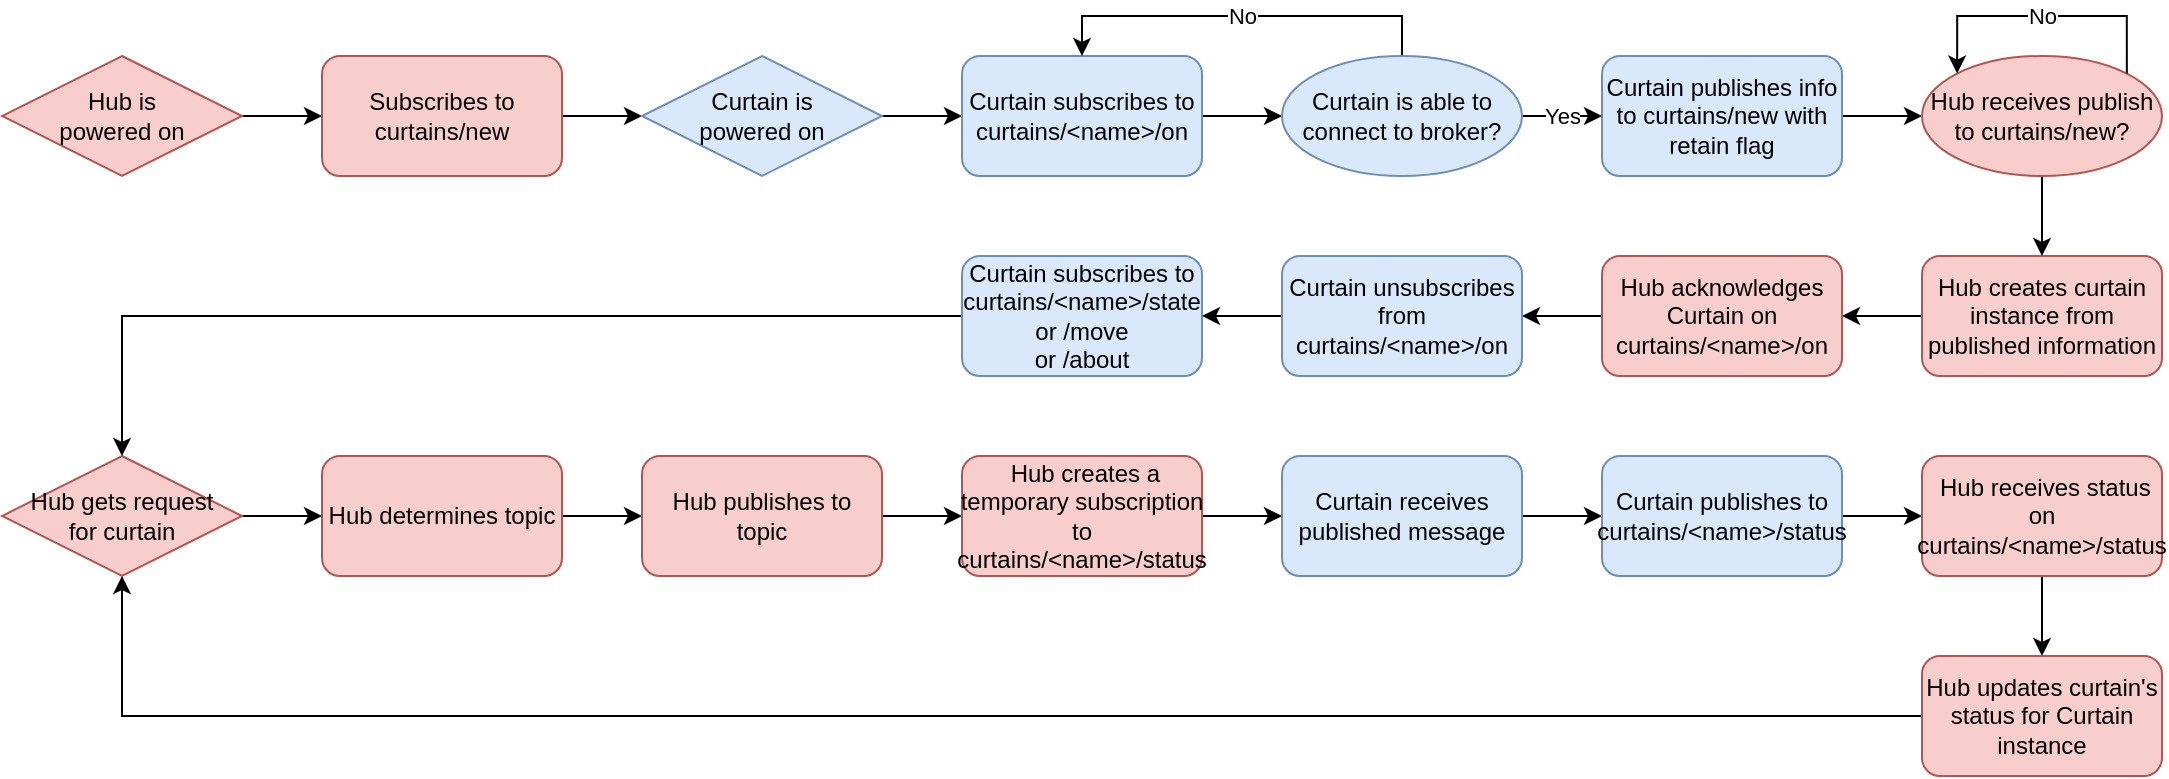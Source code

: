 <mxfile version="21.1.2" type="device">
  <diagram name="Page-1" id="57gWolXwOuoM-JA8aoAo">
    <mxGraphModel dx="1193" dy="843" grid="1" gridSize="10" guides="1" tooltips="1" connect="1" arrows="1" fold="1" page="1" pageScale="1" pageWidth="1100" pageHeight="850" math="0" shadow="0">
      <root>
        <mxCell id="0" />
        <mxCell id="1" parent="0" />
        <mxCell id="33YIE1QMlLKucIsV87hc-16" style="edgeStyle=orthogonalEdgeStyle;rounded=0;orthogonalLoop=1;jettySize=auto;html=1;exitX=1;exitY=0.5;exitDx=0;exitDy=0;entryX=0;entryY=0.5;entryDx=0;entryDy=0;" edge="1" parent="1" source="33YIE1QMlLKucIsV87hc-3" target="33YIE1QMlLKucIsV87hc-14">
          <mxGeometry relative="1" as="geometry" />
        </mxCell>
        <mxCell id="33YIE1QMlLKucIsV87hc-3" value="Subscribes to curtains/new" style="rounded=1;whiteSpace=wrap;html=1;fillColor=#f8cecc;strokeColor=#b85450;" vertex="1" parent="1">
          <mxGeometry x="170" y="140" width="120" height="60" as="geometry" />
        </mxCell>
        <mxCell id="33YIE1QMlLKucIsV87hc-39" style="edgeStyle=orthogonalEdgeStyle;rounded=0;orthogonalLoop=1;jettySize=auto;html=1;exitX=1;exitY=0.5;exitDx=0;exitDy=0;entryX=0;entryY=0.5;entryDx=0;entryDy=0;" edge="1" parent="1" source="33YIE1QMlLKucIsV87hc-5" target="33YIE1QMlLKucIsV87hc-32">
          <mxGeometry relative="1" as="geometry" />
        </mxCell>
        <mxCell id="33YIE1QMlLKucIsV87hc-5" value="Curtain publishes info to curtains/new with retain flag" style="rounded=1;whiteSpace=wrap;html=1;fillColor=#dae8fc;strokeColor=#6c8ebf;" vertex="1" parent="1">
          <mxGeometry x="810" y="140" width="120" height="60" as="geometry" />
        </mxCell>
        <mxCell id="33YIE1QMlLKucIsV87hc-55" style="edgeStyle=orthogonalEdgeStyle;rounded=0;orthogonalLoop=1;jettySize=auto;html=1;exitX=1;exitY=0.5;exitDx=0;exitDy=0;entryX=0;entryY=0.5;entryDx=0;entryDy=0;" edge="1" parent="1" source="33YIE1QMlLKucIsV87hc-10" target="33YIE1QMlLKucIsV87hc-21">
          <mxGeometry relative="1" as="geometry" />
        </mxCell>
        <mxCell id="33YIE1QMlLKucIsV87hc-10" value="Hub determines topic" style="rounded=1;whiteSpace=wrap;html=1;fillColor=#f8cecc;strokeColor=#b85450;" vertex="1" parent="1">
          <mxGeometry x="170" y="340" width="120" height="60" as="geometry" />
        </mxCell>
        <mxCell id="33YIE1QMlLKucIsV87hc-54" style="edgeStyle=orthogonalEdgeStyle;rounded=0;orthogonalLoop=1;jettySize=auto;html=1;exitX=1;exitY=0.5;exitDx=0;exitDy=0;entryX=0;entryY=0.5;entryDx=0;entryDy=0;" edge="1" parent="1" source="33YIE1QMlLKucIsV87hc-12" target="33YIE1QMlLKucIsV87hc-10">
          <mxGeometry relative="1" as="geometry" />
        </mxCell>
        <mxCell id="33YIE1QMlLKucIsV87hc-12" value="Hub gets request&lt;br&gt;for curtain" style="rhombus;whiteSpace=wrap;html=1;fillColor=#f8cecc;strokeColor=#b85450;" vertex="1" parent="1">
          <mxGeometry x="10" y="340" width="120" height="60" as="geometry" />
        </mxCell>
        <mxCell id="33YIE1QMlLKucIsV87hc-15" style="edgeStyle=orthogonalEdgeStyle;rounded=0;orthogonalLoop=1;jettySize=auto;html=1;exitX=1;exitY=0.5;exitDx=0;exitDy=0;entryX=0;entryY=0.5;entryDx=0;entryDy=0;" edge="1" parent="1" source="33YIE1QMlLKucIsV87hc-13" target="33YIE1QMlLKucIsV87hc-3">
          <mxGeometry relative="1" as="geometry" />
        </mxCell>
        <mxCell id="33YIE1QMlLKucIsV87hc-13" value="Hub is &lt;br&gt;powered on" style="rhombus;whiteSpace=wrap;html=1;fillColor=#f8cecc;strokeColor=#b85450;" vertex="1" parent="1">
          <mxGeometry x="10" y="140" width="120" height="60" as="geometry" />
        </mxCell>
        <mxCell id="33YIE1QMlLKucIsV87hc-38" style="edgeStyle=orthogonalEdgeStyle;rounded=0;orthogonalLoop=1;jettySize=auto;html=1;exitX=1;exitY=0.5;exitDx=0;exitDy=0;entryX=0;entryY=0.5;entryDx=0;entryDy=0;" edge="1" parent="1" source="33YIE1QMlLKucIsV87hc-14" target="33YIE1QMlLKucIsV87hc-28">
          <mxGeometry relative="1" as="geometry" />
        </mxCell>
        <mxCell id="33YIE1QMlLKucIsV87hc-14" value="Curtain is&lt;br&gt;powered on" style="rhombus;whiteSpace=wrap;html=1;fillColor=#dae8fc;strokeColor=#6c8ebf;" vertex="1" parent="1">
          <mxGeometry x="330" y="140" width="120" height="60" as="geometry" />
        </mxCell>
        <mxCell id="33YIE1QMlLKucIsV87hc-56" style="edgeStyle=orthogonalEdgeStyle;rounded=0;orthogonalLoop=1;jettySize=auto;html=1;exitX=1;exitY=0.5;exitDx=0;exitDy=0;entryX=0;entryY=0.5;entryDx=0;entryDy=0;" edge="1" parent="1" source="33YIE1QMlLKucIsV87hc-21" target="33YIE1QMlLKucIsV87hc-46">
          <mxGeometry relative="1" as="geometry" />
        </mxCell>
        <mxCell id="33YIE1QMlLKucIsV87hc-21" value="Hub publishes to topic" style="rounded=1;whiteSpace=wrap;html=1;fillColor=#f8cecc;strokeColor=#b85450;" vertex="1" parent="1">
          <mxGeometry x="330" y="340" width="120" height="60" as="geometry" />
        </mxCell>
        <mxCell id="33YIE1QMlLKucIsV87hc-58" style="edgeStyle=orthogonalEdgeStyle;rounded=0;orthogonalLoop=1;jettySize=auto;html=1;exitX=1;exitY=0.5;exitDx=0;exitDy=0;entryX=0;entryY=0.5;entryDx=0;entryDy=0;" edge="1" parent="1" source="33YIE1QMlLKucIsV87hc-23" target="33YIE1QMlLKucIsV87hc-47">
          <mxGeometry relative="1" as="geometry" />
        </mxCell>
        <mxCell id="33YIE1QMlLKucIsV87hc-23" value="Curtain receives published message" style="rounded=1;whiteSpace=wrap;html=1;fillColor=#dae8fc;strokeColor=#6c8ebf;" vertex="1" parent="1">
          <mxGeometry x="650" y="340" width="120" height="60" as="geometry" />
        </mxCell>
        <mxCell id="33YIE1QMlLKucIsV87hc-51" style="edgeStyle=orthogonalEdgeStyle;rounded=0;orthogonalLoop=1;jettySize=auto;html=1;exitX=0;exitY=0.5;exitDx=0;exitDy=0;entryX=1;entryY=0.5;entryDx=0;entryDy=0;" edge="1" parent="1" source="33YIE1QMlLKucIsV87hc-25" target="33YIE1QMlLKucIsV87hc-27">
          <mxGeometry relative="1" as="geometry" />
        </mxCell>
        <mxCell id="33YIE1QMlLKucIsV87hc-25" value="Hub creates curtain instance from published information" style="rounded=1;whiteSpace=wrap;html=1;fillColor=#f8cecc;strokeColor=#b85450;" vertex="1" parent="1">
          <mxGeometry x="970" y="240" width="120" height="60" as="geometry" />
        </mxCell>
        <mxCell id="33YIE1QMlLKucIsV87hc-64" style="edgeStyle=orthogonalEdgeStyle;rounded=0;orthogonalLoop=1;jettySize=auto;html=1;exitX=0;exitY=0.5;exitDx=0;exitDy=0;entryX=1;entryY=0.5;entryDx=0;entryDy=0;" edge="1" parent="1" source="33YIE1QMlLKucIsV87hc-27" target="33YIE1QMlLKucIsV87hc-63">
          <mxGeometry relative="1" as="geometry" />
        </mxCell>
        <mxCell id="33YIE1QMlLKucIsV87hc-27" value="Hub acknowledges Curtain on curtains/&amp;lt;name&amp;gt;/on" style="rounded=1;whiteSpace=wrap;html=1;fillColor=#f8cecc;strokeColor=#b85450;" vertex="1" parent="1">
          <mxGeometry x="810" y="240" width="120" height="60" as="geometry" />
        </mxCell>
        <mxCell id="33YIE1QMlLKucIsV87hc-37" style="edgeStyle=orthogonalEdgeStyle;rounded=0;orthogonalLoop=1;jettySize=auto;html=1;exitX=1;exitY=0.5;exitDx=0;exitDy=0;entryX=0;entryY=0.5;entryDx=0;entryDy=0;" edge="1" parent="1" source="33YIE1QMlLKucIsV87hc-28" target="33YIE1QMlLKucIsV87hc-34">
          <mxGeometry relative="1" as="geometry" />
        </mxCell>
        <mxCell id="33YIE1QMlLKucIsV87hc-28" value="Curtain subscribes to&lt;br&gt;curtains/&amp;lt;name&amp;gt;/on" style="rounded=1;whiteSpace=wrap;html=1;fillColor=#dae8fc;strokeColor=#6c8ebf;" vertex="1" parent="1">
          <mxGeometry x="490" y="140" width="120" height="60" as="geometry" />
        </mxCell>
        <mxCell id="33YIE1QMlLKucIsV87hc-53" style="edgeStyle=orthogonalEdgeStyle;rounded=0;orthogonalLoop=1;jettySize=auto;html=1;exitX=0;exitY=0.5;exitDx=0;exitDy=0;entryX=0.5;entryY=0;entryDx=0;entryDy=0;" edge="1" parent="1" source="33YIE1QMlLKucIsV87hc-30" target="33YIE1QMlLKucIsV87hc-12">
          <mxGeometry relative="1" as="geometry" />
        </mxCell>
        <mxCell id="33YIE1QMlLKucIsV87hc-30" value="Curtain subscribes to curtains/&amp;lt;name&amp;gt;/state&lt;br&gt;or /move&lt;br&gt;or /about" style="rounded=1;whiteSpace=wrap;html=1;fillColor=#dae8fc;strokeColor=#6c8ebf;" vertex="1" parent="1">
          <mxGeometry x="490" y="240" width="120" height="60" as="geometry" />
        </mxCell>
        <mxCell id="33YIE1QMlLKucIsV87hc-50" style="edgeStyle=orthogonalEdgeStyle;rounded=0;orthogonalLoop=1;jettySize=auto;html=1;exitX=0.5;exitY=1;exitDx=0;exitDy=0;entryX=0.5;entryY=0;entryDx=0;entryDy=0;" edge="1" parent="1" source="33YIE1QMlLKucIsV87hc-32" target="33YIE1QMlLKucIsV87hc-25">
          <mxGeometry relative="1" as="geometry" />
        </mxCell>
        <mxCell id="33YIE1QMlLKucIsV87hc-32" value="Hub receives publish to curtains/new?" style="ellipse;whiteSpace=wrap;html=1;fillColor=#f8cecc;strokeColor=#b85450;" vertex="1" parent="1">
          <mxGeometry x="970" y="140" width="120" height="60" as="geometry" />
        </mxCell>
        <mxCell id="33YIE1QMlLKucIsV87hc-35" value="Yes" style="edgeStyle=orthogonalEdgeStyle;rounded=0;orthogonalLoop=1;jettySize=auto;html=1;exitX=1;exitY=0.5;exitDx=0;exitDy=0;entryX=0;entryY=0.5;entryDx=0;entryDy=0;" edge="1" parent="1" source="33YIE1QMlLKucIsV87hc-34" target="33YIE1QMlLKucIsV87hc-5">
          <mxGeometry relative="1" as="geometry" />
        </mxCell>
        <mxCell id="33YIE1QMlLKucIsV87hc-36" value="No" style="edgeStyle=orthogonalEdgeStyle;rounded=0;orthogonalLoop=1;jettySize=auto;html=1;exitX=0.5;exitY=0;exitDx=0;exitDy=0;entryX=0.5;entryY=0;entryDx=0;entryDy=0;" edge="1" parent="1" source="33YIE1QMlLKucIsV87hc-34" target="33YIE1QMlLKucIsV87hc-28">
          <mxGeometry relative="1" as="geometry" />
        </mxCell>
        <mxCell id="33YIE1QMlLKucIsV87hc-34" value="Curtain is able to connect to broker?" style="ellipse;whiteSpace=wrap;html=1;fillColor=#dae8fc;strokeColor=#6c8ebf;" vertex="1" parent="1">
          <mxGeometry x="650" y="140" width="120" height="60" as="geometry" />
        </mxCell>
        <mxCell id="33YIE1QMlLKucIsV87hc-42" value="No" style="edgeStyle=orthogonalEdgeStyle;rounded=0;orthogonalLoop=1;jettySize=auto;html=1;exitX=1;exitY=0;exitDx=0;exitDy=0;entryX=0;entryY=0;entryDx=0;entryDy=0;" edge="1" parent="1" source="33YIE1QMlLKucIsV87hc-32" target="33YIE1QMlLKucIsV87hc-32">
          <mxGeometry relative="1" as="geometry">
            <Array as="points">
              <mxPoint x="1073" y="120" />
              <mxPoint x="987" y="120" />
            </Array>
          </mxGeometry>
        </mxCell>
        <mxCell id="33YIE1QMlLKucIsV87hc-57" style="edgeStyle=orthogonalEdgeStyle;rounded=0;orthogonalLoop=1;jettySize=auto;html=1;exitX=1;exitY=0.5;exitDx=0;exitDy=0;entryX=0;entryY=0.5;entryDx=0;entryDy=0;" edge="1" parent="1" source="33YIE1QMlLKucIsV87hc-46" target="33YIE1QMlLKucIsV87hc-23">
          <mxGeometry relative="1" as="geometry" />
        </mxCell>
        <mxCell id="33YIE1QMlLKucIsV87hc-46" value="&amp;nbsp;Hub creates a temporary subscription to curtains/&amp;lt;name&amp;gt;/status" style="rounded=1;whiteSpace=wrap;html=1;fillColor=#f8cecc;strokeColor=#b85450;" vertex="1" parent="1">
          <mxGeometry x="490" y="340" width="120" height="60" as="geometry" />
        </mxCell>
        <mxCell id="33YIE1QMlLKucIsV87hc-59" style="edgeStyle=orthogonalEdgeStyle;rounded=0;orthogonalLoop=1;jettySize=auto;html=1;exitX=1;exitY=0.5;exitDx=0;exitDy=0;entryX=0;entryY=0.5;entryDx=0;entryDy=0;" edge="1" parent="1" source="33YIE1QMlLKucIsV87hc-47" target="33YIE1QMlLKucIsV87hc-48">
          <mxGeometry relative="1" as="geometry" />
        </mxCell>
        <mxCell id="33YIE1QMlLKucIsV87hc-47" value="Curtain publishes to&lt;br&gt;curtains/&amp;lt;name&amp;gt;/status" style="rounded=1;whiteSpace=wrap;html=1;fillColor=#dae8fc;strokeColor=#6c8ebf;" vertex="1" parent="1">
          <mxGeometry x="810" y="340" width="120" height="60" as="geometry" />
        </mxCell>
        <mxCell id="33YIE1QMlLKucIsV87hc-61" style="edgeStyle=orthogonalEdgeStyle;rounded=0;orthogonalLoop=1;jettySize=auto;html=1;exitX=0.5;exitY=1;exitDx=0;exitDy=0;" edge="1" parent="1" source="33YIE1QMlLKucIsV87hc-48" target="33YIE1QMlLKucIsV87hc-60">
          <mxGeometry relative="1" as="geometry" />
        </mxCell>
        <mxCell id="33YIE1QMlLKucIsV87hc-48" value="&amp;nbsp;Hub receives status on curtains/&amp;lt;name&amp;gt;/status" style="rounded=1;whiteSpace=wrap;html=1;fillColor=#f8cecc;strokeColor=#b85450;" vertex="1" parent="1">
          <mxGeometry x="970" y="340" width="120" height="60" as="geometry" />
        </mxCell>
        <mxCell id="33YIE1QMlLKucIsV87hc-62" style="edgeStyle=orthogonalEdgeStyle;rounded=0;orthogonalLoop=1;jettySize=auto;html=1;exitX=0;exitY=0.5;exitDx=0;exitDy=0;entryX=0.5;entryY=1;entryDx=0;entryDy=0;" edge="1" parent="1" source="33YIE1QMlLKucIsV87hc-60" target="33YIE1QMlLKucIsV87hc-12">
          <mxGeometry relative="1" as="geometry" />
        </mxCell>
        <mxCell id="33YIE1QMlLKucIsV87hc-60" value="Hub updates curtain&#39;s status for Curtain instance" style="rounded=1;whiteSpace=wrap;html=1;fillColor=#f8cecc;strokeColor=#b85450;" vertex="1" parent="1">
          <mxGeometry x="970" y="440" width="120" height="60" as="geometry" />
        </mxCell>
        <mxCell id="33YIE1QMlLKucIsV87hc-65" style="edgeStyle=orthogonalEdgeStyle;rounded=0;orthogonalLoop=1;jettySize=auto;html=1;exitX=0;exitY=0.5;exitDx=0;exitDy=0;entryX=1;entryY=0.5;entryDx=0;entryDy=0;" edge="1" parent="1" source="33YIE1QMlLKucIsV87hc-63" target="33YIE1QMlLKucIsV87hc-30">
          <mxGeometry relative="1" as="geometry" />
        </mxCell>
        <mxCell id="33YIE1QMlLKucIsV87hc-63" value="Curtain unsubscribes from curtains/&amp;lt;name&amp;gt;/on" style="rounded=1;whiteSpace=wrap;html=1;fillColor=#dae8fc;strokeColor=#6c8ebf;" vertex="1" parent="1">
          <mxGeometry x="650" y="240" width="120" height="60" as="geometry" />
        </mxCell>
      </root>
    </mxGraphModel>
  </diagram>
</mxfile>
